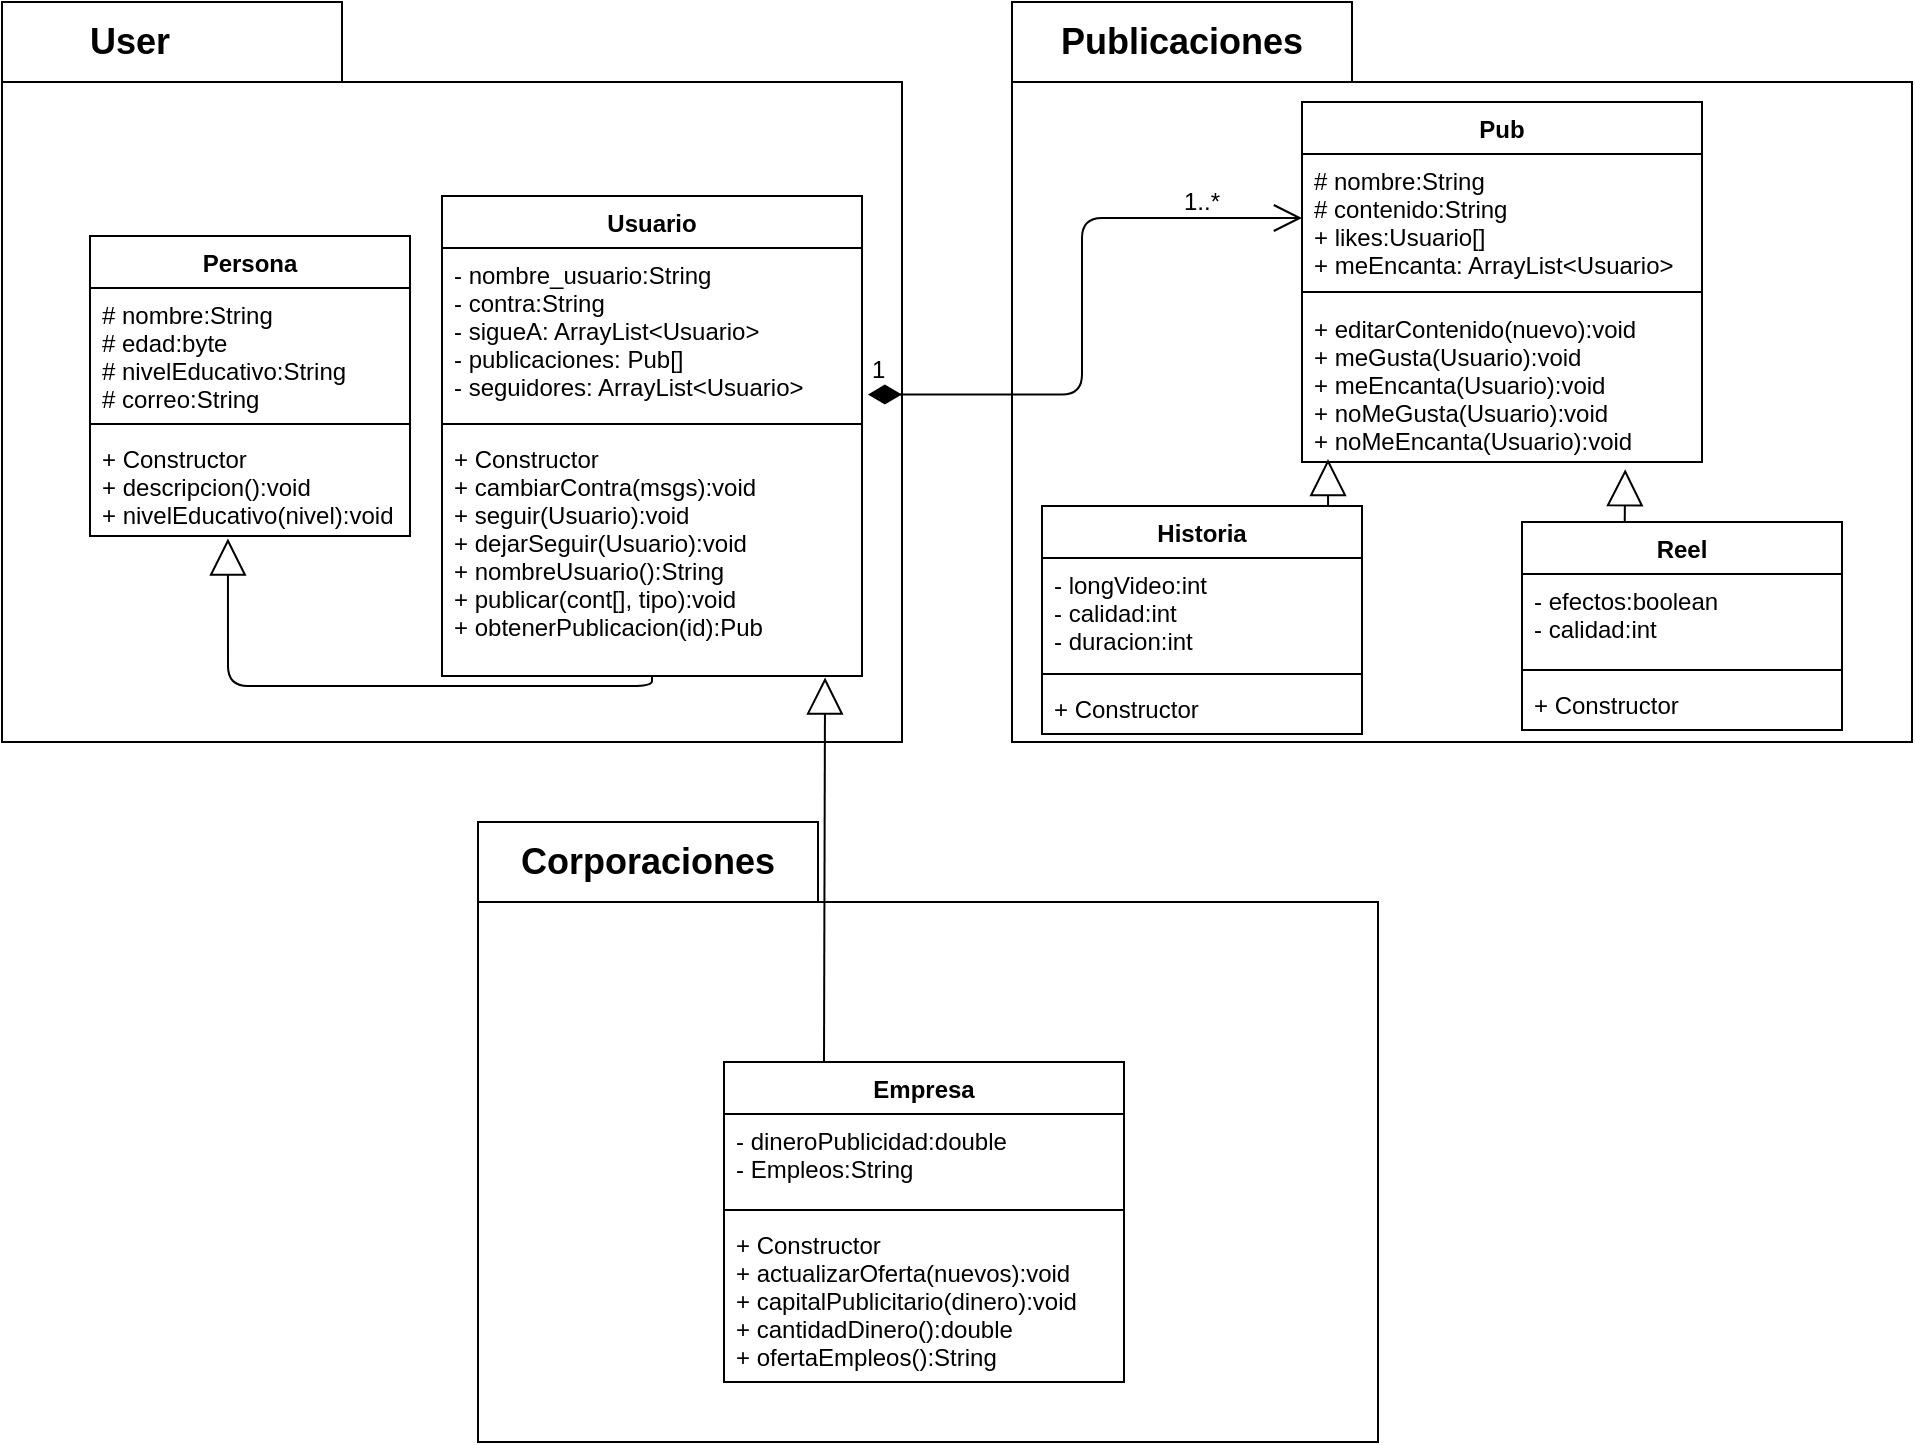 <mxfile version="14.9.3" type="device"><diagram id="iVQ-ZrKSPtWZoXAzwdOC" name="Page-1"><mxGraphModel dx="1117" dy="600" grid="1" gridSize="10" guides="1" tooltips="1" connect="1" arrows="1" fold="1" page="1" pageScale="1" pageWidth="1169" pageHeight="1654" math="0" shadow="0"><root><mxCell id="0"/><mxCell id="1" parent="0"/><mxCell id="_kLG5en0fQCL_YwouFuw-5" value="" style="shape=folder;fontStyle=1;spacingTop=10;tabWidth=170;tabHeight=40;tabPosition=left;html=1;" parent="1" vertex="1"><mxGeometry x="80" width="450" height="370" as="geometry"/></mxCell><mxCell id="_kLG5en0fQCL_YwouFuw-7" value="Persona" style="swimlane;fontStyle=1;align=center;verticalAlign=top;childLayout=stackLayout;horizontal=1;startSize=26;horizontalStack=0;resizeParent=1;resizeParentMax=0;resizeLast=0;collapsible=1;marginBottom=0;" parent="1" vertex="1"><mxGeometry x="124" y="117" width="160" height="150" as="geometry"/></mxCell><mxCell id="_kLG5en0fQCL_YwouFuw-8" value="# nombre:String&#xA;# edad:byte&#xA;# nivelEducativo:String&#xA;# correo:String&#xA;" style="text;strokeColor=none;fillColor=none;align=left;verticalAlign=top;spacingLeft=4;spacingRight=4;overflow=hidden;rotatable=0;points=[[0,0.5],[1,0.5]];portConstraint=eastwest;" parent="_kLG5en0fQCL_YwouFuw-7" vertex="1"><mxGeometry y="26" width="160" height="64" as="geometry"/></mxCell><mxCell id="_kLG5en0fQCL_YwouFuw-9" value="" style="line;strokeWidth=1;fillColor=none;align=left;verticalAlign=middle;spacingTop=-1;spacingLeft=3;spacingRight=3;rotatable=0;labelPosition=right;points=[];portConstraint=eastwest;" parent="_kLG5en0fQCL_YwouFuw-7" vertex="1"><mxGeometry y="90" width="160" height="8" as="geometry"/></mxCell><mxCell id="_kLG5en0fQCL_YwouFuw-10" value="+ Constructor&#xA;+ descripcion():void&#xA;+ nivelEducativo(nivel):void&#xA;" style="text;strokeColor=none;fillColor=none;align=left;verticalAlign=top;spacingLeft=4;spacingRight=4;overflow=hidden;rotatable=0;points=[[0,0.5],[1,0.5]];portConstraint=eastwest;" parent="_kLG5en0fQCL_YwouFuw-7" vertex="1"><mxGeometry y="98" width="160" height="52" as="geometry"/></mxCell><mxCell id="_kLG5en0fQCL_YwouFuw-11" value="Usuario" style="swimlane;fontStyle=1;align=center;verticalAlign=top;childLayout=stackLayout;horizontal=1;startSize=26;horizontalStack=0;resizeParent=1;resizeParentMax=0;resizeLast=0;collapsible=1;marginBottom=0;" parent="1" vertex="1"><mxGeometry x="300" y="97" width="210" height="240" as="geometry"/></mxCell><mxCell id="_kLG5en0fQCL_YwouFuw-12" value="- nombre_usuario:String&#xA;- contra:String&#xA;- sigueA: ArrayList&lt;Usuario&gt;&#xA;- publicaciones: Pub[]&#xA;- seguidores: ArrayList&lt;Usuario&gt;&#xA;&#xA;&#xA;" style="text;strokeColor=none;fillColor=none;align=left;verticalAlign=top;spacingLeft=4;spacingRight=4;overflow=hidden;rotatable=0;points=[[0,0.5],[1,0.5]];portConstraint=eastwest;" parent="_kLG5en0fQCL_YwouFuw-11" vertex="1"><mxGeometry y="26" width="210" height="84" as="geometry"/></mxCell><mxCell id="_kLG5en0fQCL_YwouFuw-13" value="" style="line;strokeWidth=1;fillColor=none;align=left;verticalAlign=middle;spacingTop=-1;spacingLeft=3;spacingRight=3;rotatable=0;labelPosition=right;points=[];portConstraint=eastwest;" parent="_kLG5en0fQCL_YwouFuw-11" vertex="1"><mxGeometry y="110" width="210" height="8" as="geometry"/></mxCell><mxCell id="_kLG5en0fQCL_YwouFuw-14" value="+ Constructor&#xA;+ cambiarContra(msgs):void&#xA;+ seguir(Usuario):void&#xA;+ dejarSeguir(Usuario):void&#xA;+ nombreUsuario():String&#xA;+ publicar(cont[], tipo):void&#xA;+ obtenerPublicacion(id):Pub&#xA;" style="text;strokeColor=none;fillColor=none;align=left;verticalAlign=top;spacingLeft=4;spacingRight=4;overflow=hidden;rotatable=0;points=[[0,0.5],[1,0.5]];portConstraint=eastwest;" parent="_kLG5en0fQCL_YwouFuw-11" vertex="1"><mxGeometry y="118" width="210" height="122" as="geometry"/></mxCell><mxCell id="_kLG5en0fQCL_YwouFuw-16" value="" style="endArrow=block;endSize=16;endFill=0;html=1;entryX=0.431;entryY=1.024;entryDx=0;entryDy=0;entryPerimeter=0;exitX=0.5;exitY=1;exitDx=0;exitDy=0;" parent="1" source="_kLG5en0fQCL_YwouFuw-11" target="_kLG5en0fQCL_YwouFuw-10" edge="1"><mxGeometry width="160" relative="1" as="geometry"><mxPoint x="260" y="292" as="sourcePoint"/><mxPoint x="420" y="292" as="targetPoint"/><Array as="points"><mxPoint x="405" y="342"/><mxPoint x="193" y="342"/></Array></mxGeometry></mxCell><mxCell id="_kLG5en0fQCL_YwouFuw-17" value="User" style="text;html=1;strokeColor=none;fillColor=none;align=center;verticalAlign=middle;whiteSpace=wrap;rounded=0;fontStyle=1;fontSize=18;" parent="1" vertex="1"><mxGeometry x="124" y="10" width="40" height="20" as="geometry"/></mxCell><mxCell id="_kLG5en0fQCL_YwouFuw-21" value="" style="shape=folder;fontStyle=1;spacingTop=10;tabWidth=170;tabHeight=40;tabPosition=left;html=1;" parent="1" vertex="1"><mxGeometry x="585" width="450" height="370" as="geometry"/></mxCell><mxCell id="_kLG5en0fQCL_YwouFuw-22" value="&lt;font style=&quot;font-size: 18px&quot;&gt;&lt;b&gt;Publicaciones&lt;/b&gt;&lt;/font&gt;" style="text;html=1;strokeColor=none;fillColor=none;align=center;verticalAlign=middle;whiteSpace=wrap;rounded=0;fontSize=18;" parent="1" vertex="1"><mxGeometry x="650" y="10" width="40" height="20" as="geometry"/></mxCell><mxCell id="_kLG5en0fQCL_YwouFuw-24" value="Pub" style="swimlane;fontStyle=1;align=center;verticalAlign=top;childLayout=stackLayout;horizontal=1;startSize=26;horizontalStack=0;resizeParent=1;resizeParentMax=0;resizeLast=0;collapsible=1;marginBottom=0;fontSize=12;" parent="1" vertex="1"><mxGeometry x="730" y="50" width="200" height="180" as="geometry"/></mxCell><mxCell id="_kLG5en0fQCL_YwouFuw-25" value="# nombre:String&#xA;# contenido:String&#xA;+ likes:Usuario[]&#xA;+ meEncanta: ArrayList&lt;Usuario&gt;&#xA;" style="text;strokeColor=none;fillColor=none;align=left;verticalAlign=top;spacingLeft=4;spacingRight=4;overflow=hidden;rotatable=0;points=[[0,0.5],[1,0.5]];portConstraint=eastwest;" parent="_kLG5en0fQCL_YwouFuw-24" vertex="1"><mxGeometry y="26" width="200" height="64" as="geometry"/></mxCell><mxCell id="_kLG5en0fQCL_YwouFuw-26" value="" style="line;strokeWidth=1;fillColor=none;align=left;verticalAlign=middle;spacingTop=-1;spacingLeft=3;spacingRight=3;rotatable=0;labelPosition=right;points=[];portConstraint=eastwest;" parent="_kLG5en0fQCL_YwouFuw-24" vertex="1"><mxGeometry y="90" width="200" height="10" as="geometry"/></mxCell><mxCell id="_kLG5en0fQCL_YwouFuw-27" value="+ editarContenido(nuevo):void&#xA;+ meGusta(Usuario):void&#xA;+ meEncanta(Usuario):void&#xA;+ noMeGusta(Usuario):void&#xA;+ noMeEncanta(Usuario):void&#xA;&#xA;" style="text;strokeColor=none;fillColor=none;align=left;verticalAlign=top;spacingLeft=4;spacingRight=4;overflow=hidden;rotatable=0;points=[[0,0.5],[1,0.5]];portConstraint=eastwest;" parent="_kLG5en0fQCL_YwouFuw-24" vertex="1"><mxGeometry y="100" width="200" height="80" as="geometry"/></mxCell><mxCell id="_kLG5en0fQCL_YwouFuw-32" value="1" style="endArrow=open;html=1;endSize=12;startArrow=diamondThin;startSize=14;startFill=1;edgeStyle=orthogonalEdgeStyle;align=left;verticalAlign=bottom;fontSize=12;exitX=1.014;exitY=0.872;exitDx=0;exitDy=0;exitPerimeter=0;entryX=0;entryY=0.5;entryDx=0;entryDy=0;" parent="1" source="_kLG5en0fQCL_YwouFuw-12" target="_kLG5en0fQCL_YwouFuw-25" edge="1"><mxGeometry x="-1" y="3" relative="1" as="geometry"><mxPoint x="540" y="320" as="sourcePoint"/><mxPoint x="700" y="320" as="targetPoint"/></mxGeometry></mxCell><mxCell id="_kLG5en0fQCL_YwouFuw-33" value="1..*" style="text;html=1;strokeColor=none;fillColor=none;align=center;verticalAlign=middle;whiteSpace=wrap;rounded=0;fontSize=12;" parent="1" vertex="1"><mxGeometry x="660" y="90" width="40" height="20" as="geometry"/></mxCell><mxCell id="_kLG5en0fQCL_YwouFuw-34" value="" style="shape=folder;fontStyle=1;spacingTop=10;tabWidth=170;tabHeight=40;tabPosition=left;html=1;" parent="1" vertex="1"><mxGeometry x="318" y="410" width="450" height="310" as="geometry"/></mxCell><mxCell id="_kLG5en0fQCL_YwouFuw-35" value="Historia" style="swimlane;fontStyle=1;align=center;verticalAlign=top;childLayout=stackLayout;horizontal=1;startSize=26;horizontalStack=0;resizeParent=1;resizeParentMax=0;resizeLast=0;collapsible=1;marginBottom=0;fontSize=12;" parent="1" vertex="1"><mxGeometry x="600" y="252" width="160" height="114" as="geometry"/></mxCell><mxCell id="_kLG5en0fQCL_YwouFuw-36" value="- longVideo:int&#xA;- calidad:int&#xA;- duracion:int&#xA;" style="text;strokeColor=none;fillColor=none;align=left;verticalAlign=top;spacingLeft=4;spacingRight=4;overflow=hidden;rotatable=0;points=[[0,0.5],[1,0.5]];portConstraint=eastwest;" parent="_kLG5en0fQCL_YwouFuw-35" vertex="1"><mxGeometry y="26" width="160" height="54" as="geometry"/></mxCell><mxCell id="_kLG5en0fQCL_YwouFuw-37" value="" style="line;strokeWidth=1;fillColor=none;align=left;verticalAlign=middle;spacingTop=-1;spacingLeft=3;spacingRight=3;rotatable=0;labelPosition=right;points=[];portConstraint=eastwest;" parent="_kLG5en0fQCL_YwouFuw-35" vertex="1"><mxGeometry y="80" width="160" height="8" as="geometry"/></mxCell><mxCell id="_kLG5en0fQCL_YwouFuw-38" value="+ Constructor" style="text;strokeColor=none;fillColor=none;align=left;verticalAlign=top;spacingLeft=4;spacingRight=4;overflow=hidden;rotatable=0;points=[[0,0.5],[1,0.5]];portConstraint=eastwest;" parent="_kLG5en0fQCL_YwouFuw-35" vertex="1"><mxGeometry y="88" width="160" height="26" as="geometry"/></mxCell><mxCell id="_kLG5en0fQCL_YwouFuw-40" value="" style="endArrow=block;endSize=16;endFill=0;html=1;fontSize=12;exitX=0.894;exitY=0;exitDx=0;exitDy=0;exitPerimeter=0;entryX=0.065;entryY=0.981;entryDx=0;entryDy=0;entryPerimeter=0;" parent="1" source="_kLG5en0fQCL_YwouFuw-35" target="_kLG5en0fQCL_YwouFuw-27" edge="1"><mxGeometry width="160" relative="1" as="geometry"><mxPoint x="520" y="360" as="sourcePoint"/><mxPoint x="740" y="214" as="targetPoint"/></mxGeometry></mxCell><mxCell id="_kLG5en0fQCL_YwouFuw-41" value="Reel" style="swimlane;fontStyle=1;align=center;verticalAlign=top;childLayout=stackLayout;horizontal=1;startSize=26;horizontalStack=0;resizeParent=1;resizeParentMax=0;resizeLast=0;collapsible=1;marginBottom=0;fontSize=12;" parent="1" vertex="1"><mxGeometry x="840" y="260" width="160" height="104" as="geometry"/></mxCell><mxCell id="_kLG5en0fQCL_YwouFuw-42" value="- efectos:boolean&#xA;- calidad:int&#xA;" style="text;strokeColor=none;fillColor=none;align=left;verticalAlign=top;spacingLeft=4;spacingRight=4;overflow=hidden;rotatable=0;points=[[0,0.5],[1,0.5]];portConstraint=eastwest;" parent="_kLG5en0fQCL_YwouFuw-41" vertex="1"><mxGeometry y="26" width="160" height="44" as="geometry"/></mxCell><mxCell id="_kLG5en0fQCL_YwouFuw-43" value="" style="line;strokeWidth=1;fillColor=none;align=left;verticalAlign=middle;spacingTop=-1;spacingLeft=3;spacingRight=3;rotatable=0;labelPosition=right;points=[];portConstraint=eastwest;" parent="_kLG5en0fQCL_YwouFuw-41" vertex="1"><mxGeometry y="70" width="160" height="8" as="geometry"/></mxCell><mxCell id="_kLG5en0fQCL_YwouFuw-44" value="+ Constructor" style="text;strokeColor=none;fillColor=none;align=left;verticalAlign=top;spacingLeft=4;spacingRight=4;overflow=hidden;rotatable=0;points=[[0,0.5],[1,0.5]];portConstraint=eastwest;" parent="_kLG5en0fQCL_YwouFuw-41" vertex="1"><mxGeometry y="78" width="160" height="26" as="geometry"/></mxCell><mxCell id="_kLG5en0fQCL_YwouFuw-45" value="" style="endArrow=block;endSize=16;endFill=0;html=1;fontSize=12;exitX=0.321;exitY=0.003;exitDx=0;exitDy=0;exitPerimeter=0;entryX=0.808;entryY=1.045;entryDx=0;entryDy=0;entryPerimeter=0;" parent="1" source="_kLG5en0fQCL_YwouFuw-41" target="_kLG5en0fQCL_YwouFuw-27" edge="1"><mxGeometry width="160" relative="1" as="geometry"><mxPoint x="753.04" y="262" as="sourcePoint"/><mxPoint x="753.0" y="234" as="targetPoint"/></mxGeometry></mxCell><mxCell id="_kLG5en0fQCL_YwouFuw-47" value="Corporaciones" style="text;html=1;strokeColor=none;fillColor=none;align=center;verticalAlign=middle;whiteSpace=wrap;rounded=0;fontSize=18;fontStyle=1" parent="1" vertex="1"><mxGeometry x="383" y="420" width="40" height="20" as="geometry"/></mxCell><mxCell id="_kLG5en0fQCL_YwouFuw-48" value="Empresa" style="swimlane;fontStyle=1;align=center;verticalAlign=top;childLayout=stackLayout;horizontal=1;startSize=26;horizontalStack=0;resizeParent=1;resizeParentMax=0;resizeLast=0;collapsible=1;marginBottom=0;fontSize=12;" parent="1" vertex="1"><mxGeometry x="441" y="530" width="200" height="160" as="geometry"/></mxCell><mxCell id="_kLG5en0fQCL_YwouFuw-49" value="- dineroPublicidad:double&#xA;- Empleos:String&#xA;" style="text;strokeColor=none;fillColor=none;align=left;verticalAlign=top;spacingLeft=4;spacingRight=4;overflow=hidden;rotatable=0;points=[[0,0.5],[1,0.5]];portConstraint=eastwest;" parent="_kLG5en0fQCL_YwouFuw-48" vertex="1"><mxGeometry y="26" width="200" height="44" as="geometry"/></mxCell><mxCell id="_kLG5en0fQCL_YwouFuw-50" value="" style="line;strokeWidth=1;fillColor=none;align=left;verticalAlign=middle;spacingTop=-1;spacingLeft=3;spacingRight=3;rotatable=0;labelPosition=right;points=[];portConstraint=eastwest;" parent="_kLG5en0fQCL_YwouFuw-48" vertex="1"><mxGeometry y="70" width="200" height="8" as="geometry"/></mxCell><mxCell id="_kLG5en0fQCL_YwouFuw-51" value="+ Constructor&#xA;+ actualizarOferta(nuevos):void&#xA;+ capitalPublicitario(dinero):void&#xA;+ cantidadDinero():double&#xA;+ ofertaEmpleos():String&#xA;" style="text;strokeColor=none;fillColor=none;align=left;verticalAlign=top;spacingLeft=4;spacingRight=4;overflow=hidden;rotatable=0;points=[[0,0.5],[1,0.5]];portConstraint=eastwest;" parent="_kLG5en0fQCL_YwouFuw-48" vertex="1"><mxGeometry y="78" width="200" height="82" as="geometry"/></mxCell><mxCell id="_kLG5en0fQCL_YwouFuw-52" value="" style="endArrow=block;endSize=16;endFill=0;html=1;fontSize=12;exitX=0.25;exitY=0;exitDx=0;exitDy=0;entryX=0.912;entryY=1.006;entryDx=0;entryDy=0;entryPerimeter=0;" parent="1" source="_kLG5en0fQCL_YwouFuw-48" target="_kLG5en0fQCL_YwouFuw-14" edge="1"><mxGeometry width="160" relative="1" as="geometry"><mxPoint x="510" y="390" as="sourcePoint"/><mxPoint x="670" y="390" as="targetPoint"/></mxGeometry></mxCell></root></mxGraphModel></diagram></mxfile>